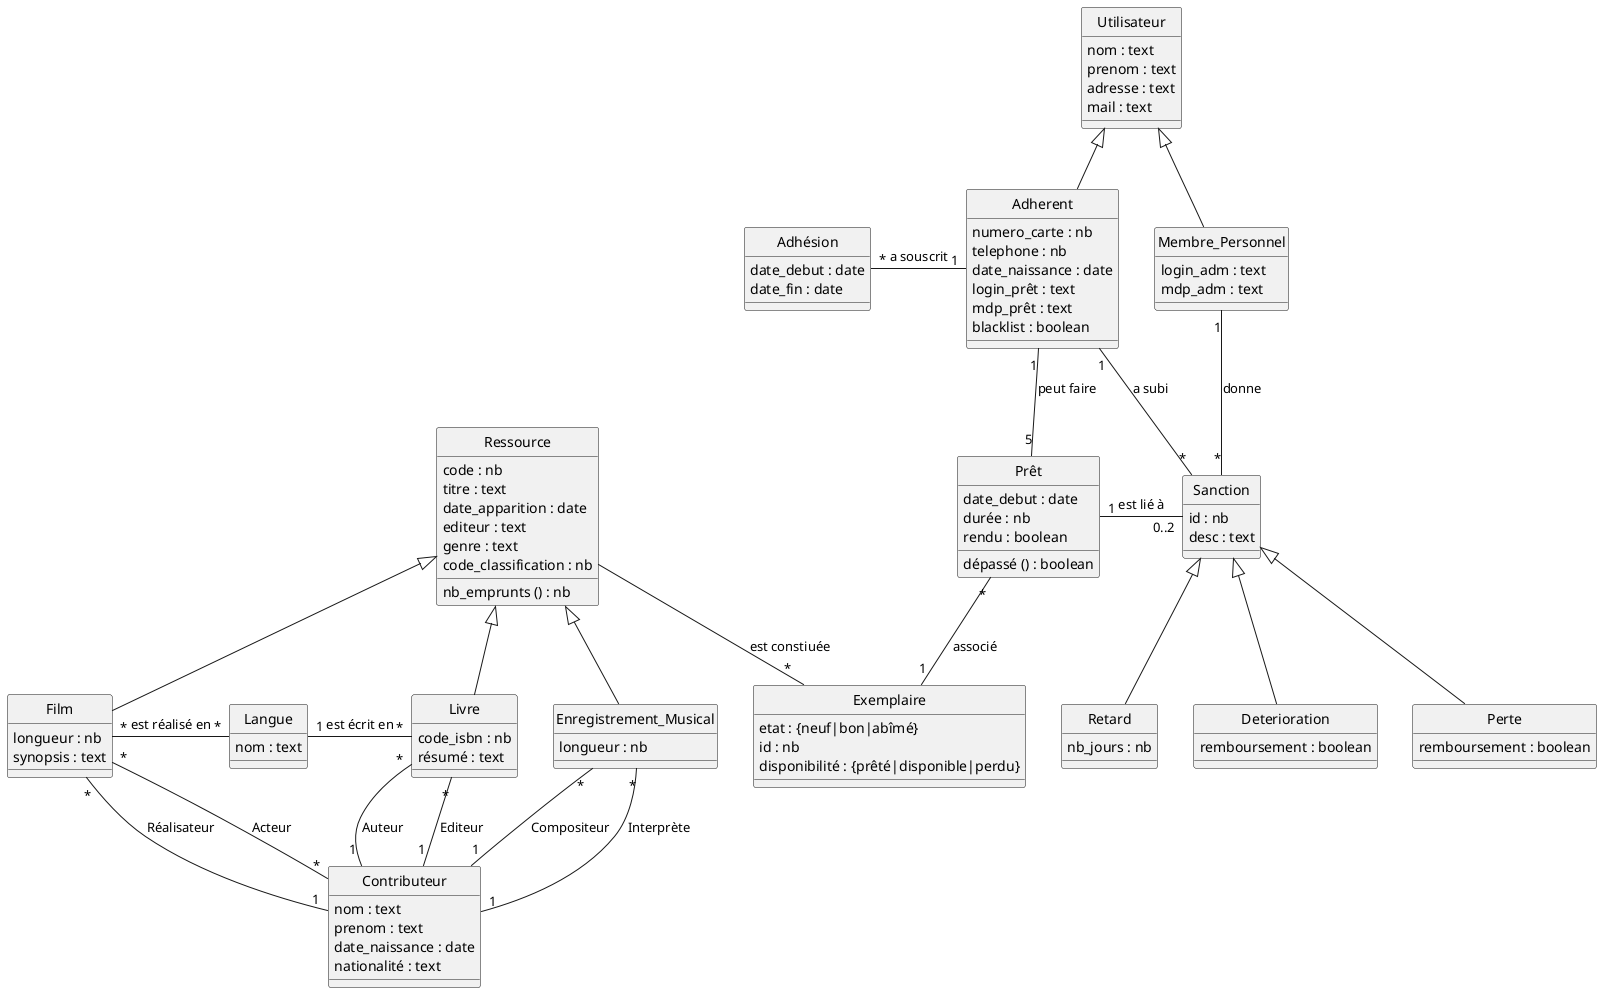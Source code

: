 #@startuml
hide circle

Class Livre{
  code_isbn : nb
  résumé : text
}

Class Film{
  longueur : nb
  synopsis : text
}

Class Langue{
  nom : text
}

Class Enregistrement_Musical{
  longueur : nb
}

Class Contributeur{
  nom : text
  prenom : text
  date_naissance : date
  nationalité : text
}

Class Ressource{
  code : nb
  titre : text
  date_apparition : date
  editeur : text
  genre : text
  code_classification : nb
  nb_emprunts () : nb
}

Class Exemplaire{
  etat : {neuf|bon|abîmé}
  id : nb
  disponibilité : {prêté|disponible|perdu}
}

Class Utilisateur{
  nom : text
  prenom : text
  adresse : text
  mail : text
}

Class Membre_Personnel{
  login_adm : text
  mdp_adm : text
}

Class Adherent{
  numero_carte : nb
  telephone : nb
  date_naissance : date
  login_prêt : text
  mdp_prêt : text
  blacklist : boolean
}

Class Prêt{
  date_debut : date
  durée : nb
  rendu : boolean
  dépassé () : boolean
}

Class Sanction{
  id : nb
  desc : text
}

Class Retard{
  nb_jours : nb
}

Class Deterioration{
  remboursement : boolean
}

Class Perte{
  remboursement : boolean
}

Class Adhésion {
  date_debut : date
  date_fin : date
}

Sanction <|-- Retard
Sanction <|-- Perte
Sanction <|-- Deterioration

Utilisateur <|-- Membre_Personnel
Utilisateur <|-- Adherent

Ressource <|-- Livre
Ressource <|-- Enregistrement_Musical
Ressource <|-- Film

Adhésion "*" - "1" Adherent : a souscrit
Adherent "1" -- "*" Sanction : a subi
Adherent "1" -- "5" Prêt : peut faire

Prêt "*" -- "1" Exemplaire : associé
Prêt "1" - "0..2" Sanction : est lié à

Membre_Personnel "1" -- "*" Sanction : donne

Film "*" - "*" Langue : est réalisé en
Film "*" -- "1" Contributeur : Réalisateur
Film "*" -- "*" Contributeur : Acteur

Langue "1" - "*" Livre : est écrit en

Ressource -- "*" Exemplaire : est constiuée

Livre "*" -- "1" Contributeur : Auteur
Livre "*" -- "1" Contributeur : Editeur

Enregistrement_Musical "*" -- "1" Contributeur : Compositeur
Enregistrement_Musical "*" -- "1" Contributeur : Interprète


@enduml
